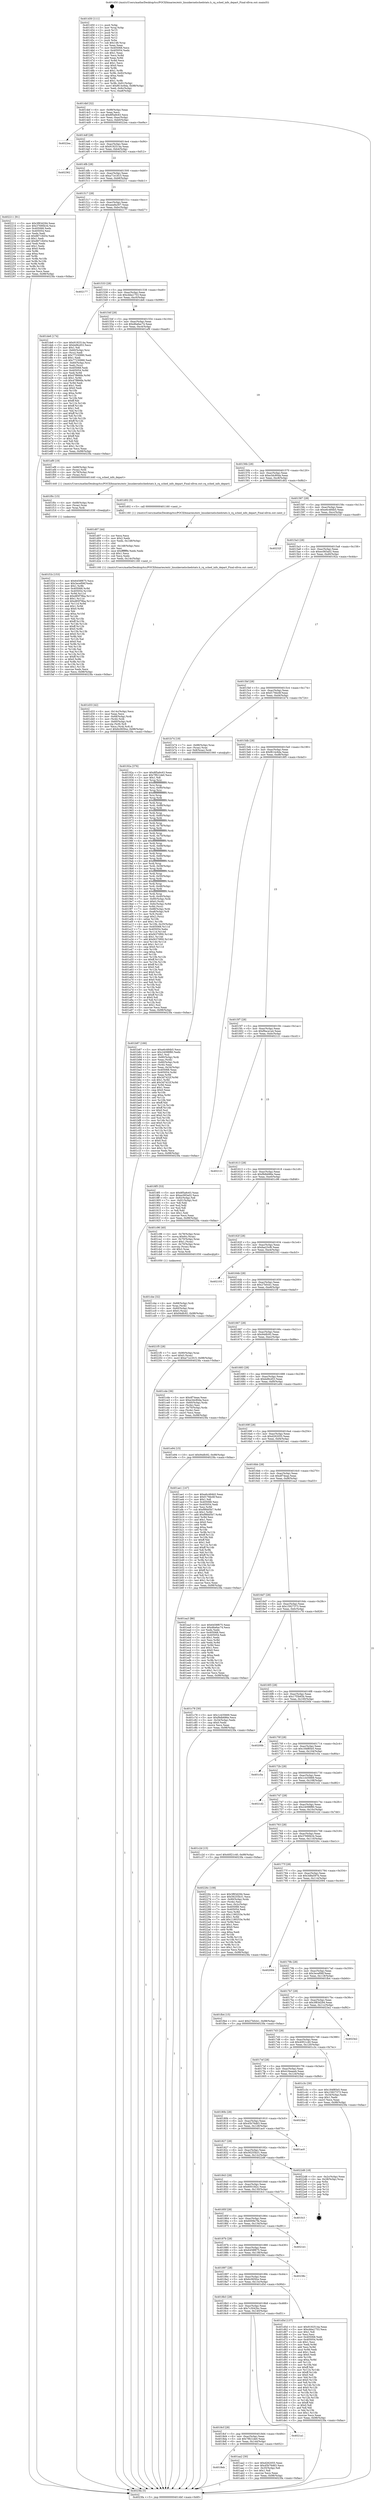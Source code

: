 digraph "0x401450" {
  label = "0x401450 (/mnt/c/Users/mathe/Desktop/tcc/POCII/binaries/extr_linuxkernelschedstats.h_rq_sched_info_depart_Final-ollvm.out::main(0))"
  labelloc = "t"
  node[shape=record]

  Entry [label="",width=0.3,height=0.3,shape=circle,fillcolor=black,style=filled]
  "0x4014bf" [label="{
     0x4014bf [32]\l
     | [instrs]\l
     &nbsp;&nbsp;0x4014bf \<+6\>: mov -0x98(%rbp),%eax\l
     &nbsp;&nbsp;0x4014c5 \<+2\>: mov %eax,%ecx\l
     &nbsp;&nbsp;0x4014c7 \<+6\>: sub $0x8f5a9c63,%ecx\l
     &nbsp;&nbsp;0x4014cd \<+6\>: mov %eax,-0xac(%rbp)\l
     &nbsp;&nbsp;0x4014d3 \<+6\>: mov %ecx,-0xb0(%rbp)\l
     &nbsp;&nbsp;0x4014d9 \<+6\>: je 00000000004022ea \<main+0xe9a\>\l
  }"]
  "0x4022ea" [label="{
     0x4022ea\l
  }", style=dashed]
  "0x4014df" [label="{
     0x4014df [28]\l
     | [instrs]\l
     &nbsp;&nbsp;0x4014df \<+5\>: jmp 00000000004014e4 \<main+0x94\>\l
     &nbsp;&nbsp;0x4014e4 \<+6\>: mov -0xac(%rbp),%eax\l
     &nbsp;&nbsp;0x4014ea \<+5\>: sub $0x9192514a,%eax\l
     &nbsp;&nbsp;0x4014ef \<+6\>: mov %eax,-0xb4(%rbp)\l
     &nbsp;&nbsp;0x4014f5 \<+6\>: je 0000000000402362 \<main+0xf12\>\l
  }"]
  Exit [label="",width=0.3,height=0.3,shape=circle,fillcolor=black,style=filled,peripheries=2]
  "0x402362" [label="{
     0x402362\l
  }", style=dashed]
  "0x4014fb" [label="{
     0x4014fb [28]\l
     | [instrs]\l
     &nbsp;&nbsp;0x4014fb \<+5\>: jmp 0000000000401500 \<main+0xb0\>\l
     &nbsp;&nbsp;0x401500 \<+6\>: mov -0xac(%rbp),%eax\l
     &nbsp;&nbsp;0x401506 \<+5\>: sub $0xa71e1815,%eax\l
     &nbsp;&nbsp;0x40150b \<+6\>: mov %eax,-0xb8(%rbp)\l
     &nbsp;&nbsp;0x401511 \<+6\>: je 0000000000402211 \<main+0xdc1\>\l
  }"]
  "0x401f1b" [label="{
     0x401f1b [153]\l
     | [instrs]\l
     &nbsp;&nbsp;0x401f1b \<+5\>: mov $0x6458f675,%ecx\l
     &nbsp;&nbsp;0x401f20 \<+5\>: mov $0x3ecef06f,%edx\l
     &nbsp;&nbsp;0x401f25 \<+3\>: mov $0x1,%r8b\l
     &nbsp;&nbsp;0x401f28 \<+8\>: mov 0x405068,%r9d\l
     &nbsp;&nbsp;0x401f30 \<+8\>: mov 0x405054,%r10d\l
     &nbsp;&nbsp;0x401f38 \<+3\>: mov %r9d,%r11d\l
     &nbsp;&nbsp;0x401f3b \<+7\>: sub $0xd85f78ba,%r11d\l
     &nbsp;&nbsp;0x401f42 \<+4\>: sub $0x1,%r11d\l
     &nbsp;&nbsp;0x401f46 \<+7\>: add $0xd85f78ba,%r11d\l
     &nbsp;&nbsp;0x401f4d \<+4\>: imul %r11d,%r9d\l
     &nbsp;&nbsp;0x401f51 \<+4\>: and $0x1,%r9d\l
     &nbsp;&nbsp;0x401f55 \<+4\>: cmp $0x0,%r9d\l
     &nbsp;&nbsp;0x401f59 \<+3\>: sete %bl\l
     &nbsp;&nbsp;0x401f5c \<+4\>: cmp $0xa,%r10d\l
     &nbsp;&nbsp;0x401f60 \<+4\>: setl %r14b\l
     &nbsp;&nbsp;0x401f64 \<+3\>: mov %bl,%r15b\l
     &nbsp;&nbsp;0x401f67 \<+4\>: xor $0xff,%r15b\l
     &nbsp;&nbsp;0x401f6b \<+3\>: mov %r14b,%r12b\l
     &nbsp;&nbsp;0x401f6e \<+4\>: xor $0xff,%r12b\l
     &nbsp;&nbsp;0x401f72 \<+4\>: xor $0x0,%r8b\l
     &nbsp;&nbsp;0x401f76 \<+3\>: mov %r15b,%r13b\l
     &nbsp;&nbsp;0x401f79 \<+4\>: and $0x0,%r13b\l
     &nbsp;&nbsp;0x401f7d \<+3\>: and %r8b,%bl\l
     &nbsp;&nbsp;0x401f80 \<+3\>: mov %r12b,%al\l
     &nbsp;&nbsp;0x401f83 \<+2\>: and $0x0,%al\l
     &nbsp;&nbsp;0x401f85 \<+3\>: and %r8b,%r14b\l
     &nbsp;&nbsp;0x401f88 \<+3\>: or %bl,%r13b\l
     &nbsp;&nbsp;0x401f8b \<+3\>: or %r14b,%al\l
     &nbsp;&nbsp;0x401f8e \<+3\>: xor %al,%r13b\l
     &nbsp;&nbsp;0x401f91 \<+3\>: or %r12b,%r15b\l
     &nbsp;&nbsp;0x401f94 \<+4\>: xor $0xff,%r15b\l
     &nbsp;&nbsp;0x401f98 \<+4\>: or $0x0,%r8b\l
     &nbsp;&nbsp;0x401f9c \<+3\>: and %r8b,%r15b\l
     &nbsp;&nbsp;0x401f9f \<+3\>: or %r15b,%r13b\l
     &nbsp;&nbsp;0x401fa2 \<+4\>: test $0x1,%r13b\l
     &nbsp;&nbsp;0x401fa6 \<+3\>: cmovne %edx,%ecx\l
     &nbsp;&nbsp;0x401fa9 \<+6\>: mov %ecx,-0x98(%rbp)\l
     &nbsp;&nbsp;0x401faf \<+5\>: jmp 00000000004023fa \<main+0xfaa\>\l
  }"]
  "0x402211" [label="{
     0x402211 [91]\l
     | [instrs]\l
     &nbsp;&nbsp;0x402211 \<+5\>: mov $0x3f83d294,%eax\l
     &nbsp;&nbsp;0x402216 \<+5\>: mov $0x37690b34,%ecx\l
     &nbsp;&nbsp;0x40221b \<+7\>: mov 0x405068,%edx\l
     &nbsp;&nbsp;0x402222 \<+7\>: mov 0x405054,%esi\l
     &nbsp;&nbsp;0x402229 \<+2\>: mov %edx,%edi\l
     &nbsp;&nbsp;0x40222b \<+6\>: sub $0x88718454,%edi\l
     &nbsp;&nbsp;0x402231 \<+3\>: sub $0x1,%edi\l
     &nbsp;&nbsp;0x402234 \<+6\>: add $0x88718454,%edi\l
     &nbsp;&nbsp;0x40223a \<+3\>: imul %edi,%edx\l
     &nbsp;&nbsp;0x40223d \<+3\>: and $0x1,%edx\l
     &nbsp;&nbsp;0x402240 \<+3\>: cmp $0x0,%edx\l
     &nbsp;&nbsp;0x402243 \<+4\>: sete %r8b\l
     &nbsp;&nbsp;0x402247 \<+3\>: cmp $0xa,%esi\l
     &nbsp;&nbsp;0x40224a \<+4\>: setl %r9b\l
     &nbsp;&nbsp;0x40224e \<+3\>: mov %r8b,%r10b\l
     &nbsp;&nbsp;0x402251 \<+3\>: and %r9b,%r10b\l
     &nbsp;&nbsp;0x402254 \<+3\>: xor %r9b,%r8b\l
     &nbsp;&nbsp;0x402257 \<+3\>: or %r8b,%r10b\l
     &nbsp;&nbsp;0x40225a \<+4\>: test $0x1,%r10b\l
     &nbsp;&nbsp;0x40225e \<+3\>: cmovne %ecx,%eax\l
     &nbsp;&nbsp;0x402261 \<+6\>: mov %eax,-0x98(%rbp)\l
     &nbsp;&nbsp;0x402267 \<+5\>: jmp 00000000004023fa \<main+0xfaa\>\l
  }"]
  "0x401517" [label="{
     0x401517 [28]\l
     | [instrs]\l
     &nbsp;&nbsp;0x401517 \<+5\>: jmp 000000000040151c \<main+0xcc\>\l
     &nbsp;&nbsp;0x40151c \<+6\>: mov -0xac(%rbp),%eax\l
     &nbsp;&nbsp;0x401522 \<+5\>: sub $0xaea9a307,%eax\l
     &nbsp;&nbsp;0x401527 \<+6\>: mov %eax,-0xbc(%rbp)\l
     &nbsp;&nbsp;0x40152d \<+6\>: je 0000000000402177 \<main+0xd27\>\l
  }"]
  "0x401f0c" [label="{
     0x401f0c [15]\l
     | [instrs]\l
     &nbsp;&nbsp;0x401f0c \<+4\>: mov -0x68(%rbp),%rax\l
     &nbsp;&nbsp;0x401f10 \<+3\>: mov (%rax),%rax\l
     &nbsp;&nbsp;0x401f13 \<+3\>: mov %rax,%rdi\l
     &nbsp;&nbsp;0x401f16 \<+5\>: call 0000000000401030 \<free@plt\>\l
     | [calls]\l
     &nbsp;&nbsp;0x401030 \{1\} (unknown)\l
  }"]
  "0x402177" [label="{
     0x402177\l
  }", style=dashed]
  "0x401533" [label="{
     0x401533 [28]\l
     | [instrs]\l
     &nbsp;&nbsp;0x401533 \<+5\>: jmp 0000000000401538 \<main+0xe8\>\l
     &nbsp;&nbsp;0x401538 \<+6\>: mov -0xac(%rbp),%eax\l
     &nbsp;&nbsp;0x40153e \<+5\>: sub $0xcbba1753,%eax\l
     &nbsp;&nbsp;0x401543 \<+6\>: mov %eax,-0xc0(%rbp)\l
     &nbsp;&nbsp;0x401549 \<+6\>: je 0000000000401de6 \<main+0x996\>\l
  }"]
  "0x401d33" [label="{
     0x401d33 [42]\l
     | [instrs]\l
     &nbsp;&nbsp;0x401d33 \<+6\>: mov -0x14c(%rbp),%ecx\l
     &nbsp;&nbsp;0x401d39 \<+3\>: imul %eax,%ecx\l
     &nbsp;&nbsp;0x401d3c \<+4\>: mov -0x68(%rbp),%rdi\l
     &nbsp;&nbsp;0x401d40 \<+3\>: mov (%rdi),%rdi\l
     &nbsp;&nbsp;0x401d43 \<+4\>: mov -0x60(%rbp),%r8\l
     &nbsp;&nbsp;0x401d47 \<+3\>: movslq (%r8),%r8\l
     &nbsp;&nbsp;0x401d4a \<+4\>: mov %ecx,(%rdi,%r8,4)\l
     &nbsp;&nbsp;0x401d4e \<+10\>: movl $0x6c065fce,-0x98(%rbp)\l
     &nbsp;&nbsp;0x401d58 \<+5\>: jmp 00000000004023fa \<main+0xfaa\>\l
  }"]
  "0x401de6" [label="{
     0x401de6 [174]\l
     | [instrs]\l
     &nbsp;&nbsp;0x401de6 \<+5\>: mov $0x9192514a,%eax\l
     &nbsp;&nbsp;0x401deb \<+5\>: mov $0xbd9cd53,%ecx\l
     &nbsp;&nbsp;0x401df0 \<+2\>: mov $0x1,%dl\l
     &nbsp;&nbsp;0x401df2 \<+4\>: mov -0x60(%rbp),%rsi\l
     &nbsp;&nbsp;0x401df6 \<+2\>: mov (%rsi),%edi\l
     &nbsp;&nbsp;0x401df8 \<+6\>: add $0x77230990,%edi\l
     &nbsp;&nbsp;0x401dfe \<+3\>: add $0x1,%edi\l
     &nbsp;&nbsp;0x401e01 \<+6\>: sub $0x77230990,%edi\l
     &nbsp;&nbsp;0x401e07 \<+4\>: mov -0x60(%rbp),%rsi\l
     &nbsp;&nbsp;0x401e0b \<+2\>: mov %edi,(%rsi)\l
     &nbsp;&nbsp;0x401e0d \<+7\>: mov 0x405068,%edi\l
     &nbsp;&nbsp;0x401e14 \<+8\>: mov 0x405054,%r8d\l
     &nbsp;&nbsp;0x401e1c \<+3\>: mov %edi,%r9d\l
     &nbsp;&nbsp;0x401e1f \<+7\>: add $0x47f866fe,%r9d\l
     &nbsp;&nbsp;0x401e26 \<+4\>: sub $0x1,%r9d\l
     &nbsp;&nbsp;0x401e2a \<+7\>: sub $0x47f866fe,%r9d\l
     &nbsp;&nbsp;0x401e31 \<+4\>: imul %r9d,%edi\l
     &nbsp;&nbsp;0x401e35 \<+3\>: and $0x1,%edi\l
     &nbsp;&nbsp;0x401e38 \<+3\>: cmp $0x0,%edi\l
     &nbsp;&nbsp;0x401e3b \<+4\>: sete %r10b\l
     &nbsp;&nbsp;0x401e3f \<+4\>: cmp $0xa,%r8d\l
     &nbsp;&nbsp;0x401e43 \<+4\>: setl %r11b\l
     &nbsp;&nbsp;0x401e47 \<+3\>: mov %r10b,%bl\l
     &nbsp;&nbsp;0x401e4a \<+3\>: xor $0xff,%bl\l
     &nbsp;&nbsp;0x401e4d \<+3\>: mov %r11b,%r14b\l
     &nbsp;&nbsp;0x401e50 \<+4\>: xor $0xff,%r14b\l
     &nbsp;&nbsp;0x401e54 \<+3\>: xor $0x1,%dl\l
     &nbsp;&nbsp;0x401e57 \<+3\>: mov %bl,%r15b\l
     &nbsp;&nbsp;0x401e5a \<+4\>: and $0xff,%r15b\l
     &nbsp;&nbsp;0x401e5e \<+3\>: and %dl,%r10b\l
     &nbsp;&nbsp;0x401e61 \<+3\>: mov %r14b,%r12b\l
     &nbsp;&nbsp;0x401e64 \<+4\>: and $0xff,%r12b\l
     &nbsp;&nbsp;0x401e68 \<+3\>: and %dl,%r11b\l
     &nbsp;&nbsp;0x401e6b \<+3\>: or %r10b,%r15b\l
     &nbsp;&nbsp;0x401e6e \<+3\>: or %r11b,%r12b\l
     &nbsp;&nbsp;0x401e71 \<+3\>: xor %r12b,%r15b\l
     &nbsp;&nbsp;0x401e74 \<+3\>: or %r14b,%bl\l
     &nbsp;&nbsp;0x401e77 \<+3\>: xor $0xff,%bl\l
     &nbsp;&nbsp;0x401e7a \<+3\>: or $0x1,%dl\l
     &nbsp;&nbsp;0x401e7d \<+2\>: and %dl,%bl\l
     &nbsp;&nbsp;0x401e7f \<+3\>: or %bl,%r15b\l
     &nbsp;&nbsp;0x401e82 \<+4\>: test $0x1,%r15b\l
     &nbsp;&nbsp;0x401e86 \<+3\>: cmovne %ecx,%eax\l
     &nbsp;&nbsp;0x401e89 \<+6\>: mov %eax,-0x98(%rbp)\l
     &nbsp;&nbsp;0x401e8f \<+5\>: jmp 00000000004023fa \<main+0xfaa\>\l
  }"]
  "0x40154f" [label="{
     0x40154f [28]\l
     | [instrs]\l
     &nbsp;&nbsp;0x40154f \<+5\>: jmp 0000000000401554 \<main+0x104\>\l
     &nbsp;&nbsp;0x401554 \<+6\>: mov -0xac(%rbp),%eax\l
     &nbsp;&nbsp;0x40155a \<+5\>: sub $0xd6a6ac74,%eax\l
     &nbsp;&nbsp;0x40155f \<+6\>: mov %eax,-0xc4(%rbp)\l
     &nbsp;&nbsp;0x401565 \<+6\>: je 0000000000401ef9 \<main+0xaa9\>\l
  }"]
  "0x401d07" [label="{
     0x401d07 [44]\l
     | [instrs]\l
     &nbsp;&nbsp;0x401d07 \<+2\>: xor %ecx,%ecx\l
     &nbsp;&nbsp;0x401d09 \<+5\>: mov $0x2,%edx\l
     &nbsp;&nbsp;0x401d0e \<+6\>: mov %edx,-0x148(%rbp)\l
     &nbsp;&nbsp;0x401d14 \<+1\>: cltd\l
     &nbsp;&nbsp;0x401d15 \<+6\>: mov -0x148(%rbp),%esi\l
     &nbsp;&nbsp;0x401d1b \<+2\>: idiv %esi\l
     &nbsp;&nbsp;0x401d1d \<+6\>: imul $0xfffffffe,%edx,%edx\l
     &nbsp;&nbsp;0x401d23 \<+3\>: sub $0x1,%ecx\l
     &nbsp;&nbsp;0x401d26 \<+2\>: sub %ecx,%edx\l
     &nbsp;&nbsp;0x401d28 \<+6\>: mov %edx,-0x14c(%rbp)\l
     &nbsp;&nbsp;0x401d2e \<+5\>: call 0000000000401160 \<next_i\>\l
     | [calls]\l
     &nbsp;&nbsp;0x401160 \{1\} (/mnt/c/Users/mathe/Desktop/tcc/POCII/binaries/extr_linuxkernelschedstats.h_rq_sched_info_depart_Final-ollvm.out::next_i)\l
  }"]
  "0x401ef9" [label="{
     0x401ef9 [19]\l
     | [instrs]\l
     &nbsp;&nbsp;0x401ef9 \<+4\>: mov -0x68(%rbp),%rax\l
     &nbsp;&nbsp;0x401efd \<+3\>: mov (%rax),%rdi\l
     &nbsp;&nbsp;0x401f00 \<+4\>: mov -0x78(%rbp),%rax\l
     &nbsp;&nbsp;0x401f04 \<+3\>: mov (%rax),%rsi\l
     &nbsp;&nbsp;0x401f07 \<+5\>: call 0000000000401440 \<rq_sched_info_depart\>\l
     | [calls]\l
     &nbsp;&nbsp;0x401440 \{1\} (/mnt/c/Users/mathe/Desktop/tcc/POCII/binaries/extr_linuxkernelschedstats.h_rq_sched_info_depart_Final-ollvm.out::rq_sched_info_depart)\l
  }"]
  "0x40156b" [label="{
     0x40156b [28]\l
     | [instrs]\l
     &nbsp;&nbsp;0x40156b \<+5\>: jmp 0000000000401570 \<main+0x120\>\l
     &nbsp;&nbsp;0x401570 \<+6\>: mov -0xac(%rbp),%eax\l
     &nbsp;&nbsp;0x401576 \<+5\>: sub $0xe3dc80da,%eax\l
     &nbsp;&nbsp;0x40157b \<+6\>: mov %eax,-0xc8(%rbp)\l
     &nbsp;&nbsp;0x401581 \<+6\>: je 0000000000401d02 \<main+0x8b2\>\l
  }"]
  "0x401cbe" [label="{
     0x401cbe [32]\l
     | [instrs]\l
     &nbsp;&nbsp;0x401cbe \<+4\>: mov -0x68(%rbp),%rdi\l
     &nbsp;&nbsp;0x401cc2 \<+3\>: mov %rax,(%rdi)\l
     &nbsp;&nbsp;0x401cc5 \<+4\>: mov -0x60(%rbp),%rax\l
     &nbsp;&nbsp;0x401cc9 \<+6\>: movl $0x0,(%rax)\l
     &nbsp;&nbsp;0x401ccf \<+10\>: movl $0x94dfc92,-0x98(%rbp)\l
     &nbsp;&nbsp;0x401cd9 \<+5\>: jmp 00000000004023fa \<main+0xfaa\>\l
  }"]
  "0x401d02" [label="{
     0x401d02 [5]\l
     | [instrs]\l
     &nbsp;&nbsp;0x401d02 \<+5\>: call 0000000000401160 \<next_i\>\l
     | [calls]\l
     &nbsp;&nbsp;0x401160 \{1\} (/mnt/c/Users/mathe/Desktop/tcc/POCII/binaries/extr_linuxkernelschedstats.h_rq_sched_info_depart_Final-ollvm.out::next_i)\l
  }"]
  "0x401587" [label="{
     0x401587 [28]\l
     | [instrs]\l
     &nbsp;&nbsp;0x401587 \<+5\>: jmp 000000000040158c \<main+0x13c\>\l
     &nbsp;&nbsp;0x40158c \<+6\>: mov -0xac(%rbp),%eax\l
     &nbsp;&nbsp;0x401592 \<+5\>: sub $0xe6c484b5,%eax\l
     &nbsp;&nbsp;0x401597 \<+6\>: mov %eax,-0xcc(%rbp)\l
     &nbsp;&nbsp;0x40159d \<+6\>: je 000000000040232f \<main+0xedf\>\l
  }"]
  "0x401b87" [label="{
     0x401b87 [166]\l
     | [instrs]\l
     &nbsp;&nbsp;0x401b87 \<+5\>: mov $0xe6c484b5,%ecx\l
     &nbsp;&nbsp;0x401b8c \<+5\>: mov $0x24098f80,%edx\l
     &nbsp;&nbsp;0x401b91 \<+3\>: mov $0x1,%sil\l
     &nbsp;&nbsp;0x401b94 \<+4\>: mov -0x80(%rbp),%rdi\l
     &nbsp;&nbsp;0x401b98 \<+2\>: mov %eax,(%rdi)\l
     &nbsp;&nbsp;0x401b9a \<+4\>: mov -0x80(%rbp),%rdi\l
     &nbsp;&nbsp;0x401b9e \<+2\>: mov (%rdi),%eax\l
     &nbsp;&nbsp;0x401ba0 \<+3\>: mov %eax,-0x34(%rbp)\l
     &nbsp;&nbsp;0x401ba3 \<+7\>: mov 0x405068,%eax\l
     &nbsp;&nbsp;0x401baa \<+8\>: mov 0x405054,%r8d\l
     &nbsp;&nbsp;0x401bb2 \<+3\>: mov %eax,%r9d\l
     &nbsp;&nbsp;0x401bb5 \<+7\>: sub $0x3d7422f,%r9d\l
     &nbsp;&nbsp;0x401bbc \<+4\>: sub $0x1,%r9d\l
     &nbsp;&nbsp;0x401bc0 \<+7\>: add $0x3d7422f,%r9d\l
     &nbsp;&nbsp;0x401bc7 \<+4\>: imul %r9d,%eax\l
     &nbsp;&nbsp;0x401bcb \<+3\>: and $0x1,%eax\l
     &nbsp;&nbsp;0x401bce \<+3\>: cmp $0x0,%eax\l
     &nbsp;&nbsp;0x401bd1 \<+4\>: sete %r10b\l
     &nbsp;&nbsp;0x401bd5 \<+4\>: cmp $0xa,%r8d\l
     &nbsp;&nbsp;0x401bd9 \<+4\>: setl %r11b\l
     &nbsp;&nbsp;0x401bdd \<+3\>: mov %r10b,%bl\l
     &nbsp;&nbsp;0x401be0 \<+3\>: xor $0xff,%bl\l
     &nbsp;&nbsp;0x401be3 \<+3\>: mov %r11b,%r14b\l
     &nbsp;&nbsp;0x401be6 \<+4\>: xor $0xff,%r14b\l
     &nbsp;&nbsp;0x401bea \<+4\>: xor $0x0,%sil\l
     &nbsp;&nbsp;0x401bee \<+3\>: mov %bl,%r15b\l
     &nbsp;&nbsp;0x401bf1 \<+4\>: and $0x0,%r15b\l
     &nbsp;&nbsp;0x401bf5 \<+3\>: and %sil,%r10b\l
     &nbsp;&nbsp;0x401bf8 \<+3\>: mov %r14b,%r12b\l
     &nbsp;&nbsp;0x401bfb \<+4\>: and $0x0,%r12b\l
     &nbsp;&nbsp;0x401bff \<+3\>: and %sil,%r11b\l
     &nbsp;&nbsp;0x401c02 \<+3\>: or %r10b,%r15b\l
     &nbsp;&nbsp;0x401c05 \<+3\>: or %r11b,%r12b\l
     &nbsp;&nbsp;0x401c08 \<+3\>: xor %r12b,%r15b\l
     &nbsp;&nbsp;0x401c0b \<+3\>: or %r14b,%bl\l
     &nbsp;&nbsp;0x401c0e \<+3\>: xor $0xff,%bl\l
     &nbsp;&nbsp;0x401c11 \<+4\>: or $0x0,%sil\l
     &nbsp;&nbsp;0x401c15 \<+3\>: and %sil,%bl\l
     &nbsp;&nbsp;0x401c18 \<+3\>: or %bl,%r15b\l
     &nbsp;&nbsp;0x401c1b \<+4\>: test $0x1,%r15b\l
     &nbsp;&nbsp;0x401c1f \<+3\>: cmovne %edx,%ecx\l
     &nbsp;&nbsp;0x401c22 \<+6\>: mov %ecx,-0x98(%rbp)\l
     &nbsp;&nbsp;0x401c28 \<+5\>: jmp 00000000004023fa \<main+0xfaa\>\l
  }"]
  "0x40232f" [label="{
     0x40232f\l
  }", style=dashed]
  "0x4015a3" [label="{
     0x4015a3 [28]\l
     | [instrs]\l
     &nbsp;&nbsp;0x4015a3 \<+5\>: jmp 00000000004015a8 \<main+0x158\>\l
     &nbsp;&nbsp;0x4015a8 \<+6\>: mov -0xac(%rbp),%eax\l
     &nbsp;&nbsp;0x4015ae \<+5\>: sub $0xec083a02,%eax\l
     &nbsp;&nbsp;0x4015b3 \<+6\>: mov %eax,-0xd0(%rbp)\l
     &nbsp;&nbsp;0x4015b9 \<+6\>: je 000000000040192a \<main+0x4da\>\l
  }"]
  "0x4018eb" [label="{
     0x4018eb\l
  }", style=dashed]
  "0x40192a" [label="{
     0x40192a [376]\l
     | [instrs]\l
     &nbsp;&nbsp;0x40192a \<+5\>: mov $0x8f5a9c63,%eax\l
     &nbsp;&nbsp;0x40192f \<+5\>: mov $0x7f821de0,%ecx\l
     &nbsp;&nbsp;0x401934 \<+2\>: mov $0x1,%dl\l
     &nbsp;&nbsp;0x401936 \<+3\>: mov %rsp,%rsi\l
     &nbsp;&nbsp;0x401939 \<+4\>: add $0xfffffffffffffff0,%rsi\l
     &nbsp;&nbsp;0x40193d \<+3\>: mov %rsi,%rsp\l
     &nbsp;&nbsp;0x401940 \<+7\>: mov %rsi,-0x90(%rbp)\l
     &nbsp;&nbsp;0x401947 \<+3\>: mov %rsp,%rsi\l
     &nbsp;&nbsp;0x40194a \<+4\>: add $0xfffffffffffffff0,%rsi\l
     &nbsp;&nbsp;0x40194e \<+3\>: mov %rsi,%rsp\l
     &nbsp;&nbsp;0x401951 \<+3\>: mov %rsp,%rdi\l
     &nbsp;&nbsp;0x401954 \<+4\>: add $0xfffffffffffffff0,%rdi\l
     &nbsp;&nbsp;0x401958 \<+3\>: mov %rdi,%rsp\l
     &nbsp;&nbsp;0x40195b \<+7\>: mov %rdi,-0x88(%rbp)\l
     &nbsp;&nbsp;0x401962 \<+3\>: mov %rsp,%rdi\l
     &nbsp;&nbsp;0x401965 \<+4\>: add $0xfffffffffffffff0,%rdi\l
     &nbsp;&nbsp;0x401969 \<+3\>: mov %rdi,%rsp\l
     &nbsp;&nbsp;0x40196c \<+4\>: mov %rdi,-0x80(%rbp)\l
     &nbsp;&nbsp;0x401970 \<+3\>: mov %rsp,%rdi\l
     &nbsp;&nbsp;0x401973 \<+4\>: add $0xfffffffffffffff0,%rdi\l
     &nbsp;&nbsp;0x401977 \<+3\>: mov %rdi,%rsp\l
     &nbsp;&nbsp;0x40197a \<+4\>: mov %rdi,-0x78(%rbp)\l
     &nbsp;&nbsp;0x40197e \<+3\>: mov %rsp,%rdi\l
     &nbsp;&nbsp;0x401981 \<+4\>: add $0xfffffffffffffff0,%rdi\l
     &nbsp;&nbsp;0x401985 \<+3\>: mov %rdi,%rsp\l
     &nbsp;&nbsp;0x401988 \<+4\>: mov %rdi,-0x70(%rbp)\l
     &nbsp;&nbsp;0x40198c \<+3\>: mov %rsp,%rdi\l
     &nbsp;&nbsp;0x40198f \<+4\>: add $0xfffffffffffffff0,%rdi\l
     &nbsp;&nbsp;0x401993 \<+3\>: mov %rdi,%rsp\l
     &nbsp;&nbsp;0x401996 \<+4\>: mov %rdi,-0x68(%rbp)\l
     &nbsp;&nbsp;0x40199a \<+3\>: mov %rsp,%rdi\l
     &nbsp;&nbsp;0x40199d \<+4\>: add $0xfffffffffffffff0,%rdi\l
     &nbsp;&nbsp;0x4019a1 \<+3\>: mov %rdi,%rsp\l
     &nbsp;&nbsp;0x4019a4 \<+4\>: mov %rdi,-0x60(%rbp)\l
     &nbsp;&nbsp;0x4019a8 \<+3\>: mov %rsp,%rdi\l
     &nbsp;&nbsp;0x4019ab \<+4\>: add $0xfffffffffffffff0,%rdi\l
     &nbsp;&nbsp;0x4019af \<+3\>: mov %rdi,%rsp\l
     &nbsp;&nbsp;0x4019b2 \<+4\>: mov %rdi,-0x58(%rbp)\l
     &nbsp;&nbsp;0x4019b6 \<+3\>: mov %rsp,%rdi\l
     &nbsp;&nbsp;0x4019b9 \<+4\>: add $0xfffffffffffffff0,%rdi\l
     &nbsp;&nbsp;0x4019bd \<+3\>: mov %rdi,%rsp\l
     &nbsp;&nbsp;0x4019c0 \<+4\>: mov %rdi,-0x50(%rbp)\l
     &nbsp;&nbsp;0x4019c4 \<+3\>: mov %rsp,%rdi\l
     &nbsp;&nbsp;0x4019c7 \<+4\>: add $0xfffffffffffffff0,%rdi\l
     &nbsp;&nbsp;0x4019cb \<+3\>: mov %rdi,%rsp\l
     &nbsp;&nbsp;0x4019ce \<+4\>: mov %rdi,-0x48(%rbp)\l
     &nbsp;&nbsp;0x4019d2 \<+3\>: mov %rsp,%rdi\l
     &nbsp;&nbsp;0x4019d5 \<+4\>: add $0xfffffffffffffff0,%rdi\l
     &nbsp;&nbsp;0x4019d9 \<+3\>: mov %rdi,%rsp\l
     &nbsp;&nbsp;0x4019dc \<+4\>: mov %rdi,-0x40(%rbp)\l
     &nbsp;&nbsp;0x4019e0 \<+7\>: mov -0x90(%rbp),%rdi\l
     &nbsp;&nbsp;0x4019e7 \<+6\>: movl $0x0,(%rdi)\l
     &nbsp;&nbsp;0x4019ed \<+7\>: mov -0x9c(%rbp),%r8d\l
     &nbsp;&nbsp;0x4019f4 \<+3\>: mov %r8d,(%rsi)\l
     &nbsp;&nbsp;0x4019f7 \<+7\>: mov -0x88(%rbp),%rdi\l
     &nbsp;&nbsp;0x4019fe \<+7\>: mov -0xa8(%rbp),%r9\l
     &nbsp;&nbsp;0x401a05 \<+3\>: mov %r9,(%rdi)\l
     &nbsp;&nbsp;0x401a08 \<+3\>: cmpl $0x2,(%rsi)\l
     &nbsp;&nbsp;0x401a0b \<+4\>: setne %r10b\l
     &nbsp;&nbsp;0x401a0f \<+4\>: and $0x1,%r10b\l
     &nbsp;&nbsp;0x401a13 \<+4\>: mov %r10b,-0x35(%rbp)\l
     &nbsp;&nbsp;0x401a17 \<+8\>: mov 0x405068,%r11d\l
     &nbsp;&nbsp;0x401a1f \<+7\>: mov 0x405054,%ebx\l
     &nbsp;&nbsp;0x401a26 \<+3\>: mov %r11d,%r14d\l
     &nbsp;&nbsp;0x401a29 \<+7\>: sub $0xf4370f00,%r14d\l
     &nbsp;&nbsp;0x401a30 \<+4\>: sub $0x1,%r14d\l
     &nbsp;&nbsp;0x401a34 \<+7\>: add $0xf4370f00,%r14d\l
     &nbsp;&nbsp;0x401a3b \<+4\>: imul %r14d,%r11d\l
     &nbsp;&nbsp;0x401a3f \<+4\>: and $0x1,%r11d\l
     &nbsp;&nbsp;0x401a43 \<+4\>: cmp $0x0,%r11d\l
     &nbsp;&nbsp;0x401a47 \<+4\>: sete %r10b\l
     &nbsp;&nbsp;0x401a4b \<+3\>: cmp $0xa,%ebx\l
     &nbsp;&nbsp;0x401a4e \<+4\>: setl %r15b\l
     &nbsp;&nbsp;0x401a52 \<+3\>: mov %r10b,%r12b\l
     &nbsp;&nbsp;0x401a55 \<+4\>: xor $0xff,%r12b\l
     &nbsp;&nbsp;0x401a59 \<+3\>: mov %r15b,%r13b\l
     &nbsp;&nbsp;0x401a5c \<+4\>: xor $0xff,%r13b\l
     &nbsp;&nbsp;0x401a60 \<+3\>: xor $0x0,%dl\l
     &nbsp;&nbsp;0x401a63 \<+3\>: mov %r12b,%sil\l
     &nbsp;&nbsp;0x401a66 \<+4\>: and $0x0,%sil\l
     &nbsp;&nbsp;0x401a6a \<+3\>: and %dl,%r10b\l
     &nbsp;&nbsp;0x401a6d \<+3\>: mov %r13b,%dil\l
     &nbsp;&nbsp;0x401a70 \<+4\>: and $0x0,%dil\l
     &nbsp;&nbsp;0x401a74 \<+3\>: and %dl,%r15b\l
     &nbsp;&nbsp;0x401a77 \<+3\>: or %r10b,%sil\l
     &nbsp;&nbsp;0x401a7a \<+3\>: or %r15b,%dil\l
     &nbsp;&nbsp;0x401a7d \<+3\>: xor %dil,%sil\l
     &nbsp;&nbsp;0x401a80 \<+3\>: or %r13b,%r12b\l
     &nbsp;&nbsp;0x401a83 \<+4\>: xor $0xff,%r12b\l
     &nbsp;&nbsp;0x401a87 \<+3\>: or $0x0,%dl\l
     &nbsp;&nbsp;0x401a8a \<+3\>: and %dl,%r12b\l
     &nbsp;&nbsp;0x401a8d \<+3\>: or %r12b,%sil\l
     &nbsp;&nbsp;0x401a90 \<+4\>: test $0x1,%sil\l
     &nbsp;&nbsp;0x401a94 \<+3\>: cmovne %ecx,%eax\l
     &nbsp;&nbsp;0x401a97 \<+6\>: mov %eax,-0x98(%rbp)\l
     &nbsp;&nbsp;0x401a9d \<+5\>: jmp 00000000004023fa \<main+0xfaa\>\l
  }"]
  "0x4015bf" [label="{
     0x4015bf [28]\l
     | [instrs]\l
     &nbsp;&nbsp;0x4015bf \<+5\>: jmp 00000000004015c4 \<main+0x174\>\l
     &nbsp;&nbsp;0x4015c4 \<+6\>: mov -0xac(%rbp),%eax\l
     &nbsp;&nbsp;0x4015ca \<+5\>: sub $0xf179dc6f,%eax\l
     &nbsp;&nbsp;0x4015cf \<+6\>: mov %eax,-0xd4(%rbp)\l
     &nbsp;&nbsp;0x4015d5 \<+6\>: je 0000000000401b74 \<main+0x724\>\l
  }"]
  "0x401aa2" [label="{
     0x401aa2 [30]\l
     | [instrs]\l
     &nbsp;&nbsp;0x401aa2 \<+5\>: mov $0xd262055,%eax\l
     &nbsp;&nbsp;0x401aa7 \<+5\>: mov $0x45b76d63,%ecx\l
     &nbsp;&nbsp;0x401aac \<+3\>: mov -0x35(%rbp),%dl\l
     &nbsp;&nbsp;0x401aaf \<+3\>: test $0x1,%dl\l
     &nbsp;&nbsp;0x401ab2 \<+3\>: cmovne %ecx,%eax\l
     &nbsp;&nbsp;0x401ab5 \<+6\>: mov %eax,-0x98(%rbp)\l
     &nbsp;&nbsp;0x401abb \<+5\>: jmp 00000000004023fa \<main+0xfaa\>\l
  }"]
  "0x401b74" [label="{
     0x401b74 [19]\l
     | [instrs]\l
     &nbsp;&nbsp;0x401b74 \<+7\>: mov -0x88(%rbp),%rax\l
     &nbsp;&nbsp;0x401b7b \<+3\>: mov (%rax),%rax\l
     &nbsp;&nbsp;0x401b7e \<+4\>: mov 0x8(%rax),%rdi\l
     &nbsp;&nbsp;0x401b82 \<+5\>: call 0000000000401060 \<atoi@plt\>\l
     | [calls]\l
     &nbsp;&nbsp;0x401060 \{1\} (unknown)\l
  }"]
  "0x4015db" [label="{
     0x4015db [28]\l
     | [instrs]\l
     &nbsp;&nbsp;0x4015db \<+5\>: jmp 00000000004015e0 \<main+0x190\>\l
     &nbsp;&nbsp;0x4015e0 \<+6\>: mov -0xac(%rbp),%eax\l
     &nbsp;&nbsp;0x4015e6 \<+5\>: sub $0xf614c6da,%eax\l
     &nbsp;&nbsp;0x4015eb \<+6\>: mov %eax,-0xd8(%rbp)\l
     &nbsp;&nbsp;0x4015f1 \<+6\>: je 00000000004018f5 \<main+0x4a5\>\l
  }"]
  "0x4018cf" [label="{
     0x4018cf [28]\l
     | [instrs]\l
     &nbsp;&nbsp;0x4018cf \<+5\>: jmp 00000000004018d4 \<main+0x484\>\l
     &nbsp;&nbsp;0x4018d4 \<+6\>: mov -0xac(%rbp),%eax\l
     &nbsp;&nbsp;0x4018da \<+5\>: sub $0x7f821de0,%eax\l
     &nbsp;&nbsp;0x4018df \<+6\>: mov %eax,-0x144(%rbp)\l
     &nbsp;&nbsp;0x4018e5 \<+6\>: je 0000000000401aa2 \<main+0x652\>\l
  }"]
  "0x4018f5" [label="{
     0x4018f5 [53]\l
     | [instrs]\l
     &nbsp;&nbsp;0x4018f5 \<+5\>: mov $0x8f5a9c63,%eax\l
     &nbsp;&nbsp;0x4018fa \<+5\>: mov $0xec083a02,%ecx\l
     &nbsp;&nbsp;0x4018ff \<+6\>: mov -0x92(%rbp),%dl\l
     &nbsp;&nbsp;0x401905 \<+7\>: mov -0x91(%rbp),%sil\l
     &nbsp;&nbsp;0x40190c \<+3\>: mov %dl,%dil\l
     &nbsp;&nbsp;0x40190f \<+3\>: and %sil,%dil\l
     &nbsp;&nbsp;0x401912 \<+3\>: xor %sil,%dl\l
     &nbsp;&nbsp;0x401915 \<+3\>: or %dl,%dil\l
     &nbsp;&nbsp;0x401918 \<+4\>: test $0x1,%dil\l
     &nbsp;&nbsp;0x40191c \<+3\>: cmovne %ecx,%eax\l
     &nbsp;&nbsp;0x40191f \<+6\>: mov %eax,-0x98(%rbp)\l
     &nbsp;&nbsp;0x401925 \<+5\>: jmp 00000000004023fa \<main+0xfaa\>\l
  }"]
  "0x4015f7" [label="{
     0x4015f7 [28]\l
     | [instrs]\l
     &nbsp;&nbsp;0x4015f7 \<+5\>: jmp 00000000004015fc \<main+0x1ac\>\l
     &nbsp;&nbsp;0x4015fc \<+6\>: mov -0xac(%rbp),%eax\l
     &nbsp;&nbsp;0x401602 \<+5\>: sub $0xf9aca1a4,%eax\l
     &nbsp;&nbsp;0x401607 \<+6\>: mov %eax,-0xdc(%rbp)\l
     &nbsp;&nbsp;0x40160d \<+6\>: je 0000000000402121 \<main+0xcd1\>\l
  }"]
  "0x4023fa" [label="{
     0x4023fa [5]\l
     | [instrs]\l
     &nbsp;&nbsp;0x4023fa \<+5\>: jmp 00000000004014bf \<main+0x6f\>\l
  }"]
  "0x401450" [label="{
     0x401450 [111]\l
     | [instrs]\l
     &nbsp;&nbsp;0x401450 \<+1\>: push %rbp\l
     &nbsp;&nbsp;0x401451 \<+3\>: mov %rsp,%rbp\l
     &nbsp;&nbsp;0x401454 \<+2\>: push %r15\l
     &nbsp;&nbsp;0x401456 \<+2\>: push %r14\l
     &nbsp;&nbsp;0x401458 \<+2\>: push %r13\l
     &nbsp;&nbsp;0x40145a \<+2\>: push %r12\l
     &nbsp;&nbsp;0x40145c \<+1\>: push %rbx\l
     &nbsp;&nbsp;0x40145d \<+7\>: sub $0x148,%rsp\l
     &nbsp;&nbsp;0x401464 \<+2\>: xor %eax,%eax\l
     &nbsp;&nbsp;0x401466 \<+7\>: mov 0x405068,%ecx\l
     &nbsp;&nbsp;0x40146d \<+7\>: mov 0x405054,%edx\l
     &nbsp;&nbsp;0x401474 \<+3\>: sub $0x1,%eax\l
     &nbsp;&nbsp;0x401477 \<+3\>: mov %ecx,%r8d\l
     &nbsp;&nbsp;0x40147a \<+3\>: add %eax,%r8d\l
     &nbsp;&nbsp;0x40147d \<+4\>: imul %r8d,%ecx\l
     &nbsp;&nbsp;0x401481 \<+3\>: and $0x1,%ecx\l
     &nbsp;&nbsp;0x401484 \<+3\>: cmp $0x0,%ecx\l
     &nbsp;&nbsp;0x401487 \<+4\>: sete %r9b\l
     &nbsp;&nbsp;0x40148b \<+4\>: and $0x1,%r9b\l
     &nbsp;&nbsp;0x40148f \<+7\>: mov %r9b,-0x92(%rbp)\l
     &nbsp;&nbsp;0x401496 \<+3\>: cmp $0xa,%edx\l
     &nbsp;&nbsp;0x401499 \<+4\>: setl %r9b\l
     &nbsp;&nbsp;0x40149d \<+4\>: and $0x1,%r9b\l
     &nbsp;&nbsp;0x4014a1 \<+7\>: mov %r9b,-0x91(%rbp)\l
     &nbsp;&nbsp;0x4014a8 \<+10\>: movl $0xf614c6da,-0x98(%rbp)\l
     &nbsp;&nbsp;0x4014b2 \<+6\>: mov %edi,-0x9c(%rbp)\l
     &nbsp;&nbsp;0x4014b8 \<+7\>: mov %rsi,-0xa8(%rbp)\l
  }"]
  "0x4021a1" [label="{
     0x4021a1\l
  }", style=dashed]
  "0x4018b3" [label="{
     0x4018b3 [28]\l
     | [instrs]\l
     &nbsp;&nbsp;0x4018b3 \<+5\>: jmp 00000000004018b8 \<main+0x468\>\l
     &nbsp;&nbsp;0x4018b8 \<+6\>: mov -0xac(%rbp),%eax\l
     &nbsp;&nbsp;0x4018be \<+5\>: sub $0x7c3042bc,%eax\l
     &nbsp;&nbsp;0x4018c3 \<+6\>: mov %eax,-0x140(%rbp)\l
     &nbsp;&nbsp;0x4018c9 \<+6\>: je 00000000004021a1 \<main+0xd51\>\l
  }"]
  "0x402121" [label="{
     0x402121\l
  }", style=dashed]
  "0x401613" [label="{
     0x401613 [28]\l
     | [instrs]\l
     &nbsp;&nbsp;0x401613 \<+5\>: jmp 0000000000401618 \<main+0x1c8\>\l
     &nbsp;&nbsp;0x401618 \<+6\>: mov -0xac(%rbp),%eax\l
     &nbsp;&nbsp;0x40161e \<+5\>: sub $0xf9db686e,%eax\l
     &nbsp;&nbsp;0x401623 \<+6\>: mov %eax,-0xe0(%rbp)\l
     &nbsp;&nbsp;0x401629 \<+6\>: je 0000000000401c96 \<main+0x846\>\l
  }"]
  "0x401d5d" [label="{
     0x401d5d [137]\l
     | [instrs]\l
     &nbsp;&nbsp;0x401d5d \<+5\>: mov $0x9192514a,%eax\l
     &nbsp;&nbsp;0x401d62 \<+5\>: mov $0xcbba1753,%ecx\l
     &nbsp;&nbsp;0x401d67 \<+2\>: mov $0x1,%dl\l
     &nbsp;&nbsp;0x401d69 \<+2\>: xor %esi,%esi\l
     &nbsp;&nbsp;0x401d6b \<+7\>: mov 0x405068,%edi\l
     &nbsp;&nbsp;0x401d72 \<+8\>: mov 0x405054,%r8d\l
     &nbsp;&nbsp;0x401d7a \<+3\>: sub $0x1,%esi\l
     &nbsp;&nbsp;0x401d7d \<+3\>: mov %edi,%r9d\l
     &nbsp;&nbsp;0x401d80 \<+3\>: add %esi,%r9d\l
     &nbsp;&nbsp;0x401d83 \<+4\>: imul %r9d,%edi\l
     &nbsp;&nbsp;0x401d87 \<+3\>: and $0x1,%edi\l
     &nbsp;&nbsp;0x401d8a \<+3\>: cmp $0x0,%edi\l
     &nbsp;&nbsp;0x401d8d \<+4\>: sete %r10b\l
     &nbsp;&nbsp;0x401d91 \<+4\>: cmp $0xa,%r8d\l
     &nbsp;&nbsp;0x401d95 \<+4\>: setl %r11b\l
     &nbsp;&nbsp;0x401d99 \<+3\>: mov %r10b,%bl\l
     &nbsp;&nbsp;0x401d9c \<+3\>: xor $0xff,%bl\l
     &nbsp;&nbsp;0x401d9f \<+3\>: mov %r11b,%r14b\l
     &nbsp;&nbsp;0x401da2 \<+4\>: xor $0xff,%r14b\l
     &nbsp;&nbsp;0x401da6 \<+3\>: xor $0x0,%dl\l
     &nbsp;&nbsp;0x401da9 \<+3\>: mov %bl,%r15b\l
     &nbsp;&nbsp;0x401dac \<+4\>: and $0x0,%r15b\l
     &nbsp;&nbsp;0x401db0 \<+3\>: and %dl,%r10b\l
     &nbsp;&nbsp;0x401db3 \<+3\>: mov %r14b,%r12b\l
     &nbsp;&nbsp;0x401db6 \<+4\>: and $0x0,%r12b\l
     &nbsp;&nbsp;0x401dba \<+3\>: and %dl,%r11b\l
     &nbsp;&nbsp;0x401dbd \<+3\>: or %r10b,%r15b\l
     &nbsp;&nbsp;0x401dc0 \<+3\>: or %r11b,%r12b\l
     &nbsp;&nbsp;0x401dc3 \<+3\>: xor %r12b,%r15b\l
     &nbsp;&nbsp;0x401dc6 \<+3\>: or %r14b,%bl\l
     &nbsp;&nbsp;0x401dc9 \<+3\>: xor $0xff,%bl\l
     &nbsp;&nbsp;0x401dcc \<+3\>: or $0x0,%dl\l
     &nbsp;&nbsp;0x401dcf \<+2\>: and %dl,%bl\l
     &nbsp;&nbsp;0x401dd1 \<+3\>: or %bl,%r15b\l
     &nbsp;&nbsp;0x401dd4 \<+4\>: test $0x1,%r15b\l
     &nbsp;&nbsp;0x401dd8 \<+3\>: cmovne %ecx,%eax\l
     &nbsp;&nbsp;0x401ddb \<+6\>: mov %eax,-0x98(%rbp)\l
     &nbsp;&nbsp;0x401de1 \<+5\>: jmp 00000000004023fa \<main+0xfaa\>\l
  }"]
  "0x401c96" [label="{
     0x401c96 [40]\l
     | [instrs]\l
     &nbsp;&nbsp;0x401c96 \<+4\>: mov -0x78(%rbp),%rax\l
     &nbsp;&nbsp;0x401c9a \<+7\>: movq $0x64,(%rax)\l
     &nbsp;&nbsp;0x401ca1 \<+4\>: mov -0x70(%rbp),%rax\l
     &nbsp;&nbsp;0x401ca5 \<+6\>: movl $0x1,(%rax)\l
     &nbsp;&nbsp;0x401cab \<+4\>: mov -0x70(%rbp),%rax\l
     &nbsp;&nbsp;0x401caf \<+3\>: movslq (%rax),%rax\l
     &nbsp;&nbsp;0x401cb2 \<+4\>: shl $0x2,%rax\l
     &nbsp;&nbsp;0x401cb6 \<+3\>: mov %rax,%rdi\l
     &nbsp;&nbsp;0x401cb9 \<+5\>: call 0000000000401050 \<malloc@plt\>\l
     | [calls]\l
     &nbsp;&nbsp;0x401050 \{1\} (unknown)\l
  }"]
  "0x40162f" [label="{
     0x40162f [28]\l
     | [instrs]\l
     &nbsp;&nbsp;0x40162f \<+5\>: jmp 0000000000401634 \<main+0x1e4\>\l
     &nbsp;&nbsp;0x401634 \<+6\>: mov -0xac(%rbp),%eax\l
     &nbsp;&nbsp;0x40163a \<+5\>: sub $0xfaa23cf6,%eax\l
     &nbsp;&nbsp;0x40163f \<+6\>: mov %eax,-0xe4(%rbp)\l
     &nbsp;&nbsp;0x401645 \<+6\>: je 0000000000402103 \<main+0xcb3\>\l
  }"]
  "0x401897" [label="{
     0x401897 [28]\l
     | [instrs]\l
     &nbsp;&nbsp;0x401897 \<+5\>: jmp 000000000040189c \<main+0x44c\>\l
     &nbsp;&nbsp;0x40189c \<+6\>: mov -0xac(%rbp),%eax\l
     &nbsp;&nbsp;0x4018a2 \<+5\>: sub $0x6c065fce,%eax\l
     &nbsp;&nbsp;0x4018a7 \<+6\>: mov %eax,-0x13c(%rbp)\l
     &nbsp;&nbsp;0x4018ad \<+6\>: je 0000000000401d5d \<main+0x90d\>\l
  }"]
  "0x402103" [label="{
     0x402103\l
  }", style=dashed]
  "0x40164b" [label="{
     0x40164b [28]\l
     | [instrs]\l
     &nbsp;&nbsp;0x40164b \<+5\>: jmp 0000000000401650 \<main+0x200\>\l
     &nbsp;&nbsp;0x401650 \<+6\>: mov -0xac(%rbp),%eax\l
     &nbsp;&nbsp;0x401656 \<+5\>: sub $0x27b0cb1,%eax\l
     &nbsp;&nbsp;0x40165b \<+6\>: mov %eax,-0xe8(%rbp)\l
     &nbsp;&nbsp;0x401661 \<+6\>: je 00000000004021f5 \<main+0xda5\>\l
  }"]
  "0x40238c" [label="{
     0x40238c\l
  }", style=dashed]
  "0x4021f5" [label="{
     0x4021f5 [28]\l
     | [instrs]\l
     &nbsp;&nbsp;0x4021f5 \<+7\>: mov -0x90(%rbp),%rax\l
     &nbsp;&nbsp;0x4021fc \<+6\>: movl $0x0,(%rax)\l
     &nbsp;&nbsp;0x402202 \<+10\>: movl $0xa71e1815,-0x98(%rbp)\l
     &nbsp;&nbsp;0x40220c \<+5\>: jmp 00000000004023fa \<main+0xfaa\>\l
  }"]
  "0x401667" [label="{
     0x401667 [28]\l
     | [instrs]\l
     &nbsp;&nbsp;0x401667 \<+5\>: jmp 000000000040166c \<main+0x21c\>\l
     &nbsp;&nbsp;0x40166c \<+6\>: mov -0xac(%rbp),%eax\l
     &nbsp;&nbsp;0x401672 \<+5\>: sub $0x94dfc92,%eax\l
     &nbsp;&nbsp;0x401677 \<+6\>: mov %eax,-0xec(%rbp)\l
     &nbsp;&nbsp;0x40167d \<+6\>: je 0000000000401cde \<main+0x88e\>\l
  }"]
  "0x40187b" [label="{
     0x40187b [28]\l
     | [instrs]\l
     &nbsp;&nbsp;0x40187b \<+5\>: jmp 0000000000401880 \<main+0x430\>\l
     &nbsp;&nbsp;0x401880 \<+6\>: mov -0xac(%rbp),%eax\l
     &nbsp;&nbsp;0x401886 \<+5\>: sub $0x6458f675,%eax\l
     &nbsp;&nbsp;0x40188b \<+6\>: mov %eax,-0x138(%rbp)\l
     &nbsp;&nbsp;0x401891 \<+6\>: je 000000000040238c \<main+0xf3c\>\l
  }"]
  "0x401cde" [label="{
     0x401cde [36]\l
     | [instrs]\l
     &nbsp;&nbsp;0x401cde \<+5\>: mov $0xdf74eae,%eax\l
     &nbsp;&nbsp;0x401ce3 \<+5\>: mov $0xe3dc80da,%ecx\l
     &nbsp;&nbsp;0x401ce8 \<+4\>: mov -0x60(%rbp),%rdx\l
     &nbsp;&nbsp;0x401cec \<+2\>: mov (%rdx),%esi\l
     &nbsp;&nbsp;0x401cee \<+4\>: mov -0x70(%rbp),%rdx\l
     &nbsp;&nbsp;0x401cf2 \<+2\>: cmp (%rdx),%esi\l
     &nbsp;&nbsp;0x401cf4 \<+3\>: cmovl %ecx,%eax\l
     &nbsp;&nbsp;0x401cf7 \<+6\>: mov %eax,-0x98(%rbp)\l
     &nbsp;&nbsp;0x401cfd \<+5\>: jmp 00000000004023fa \<main+0xfaa\>\l
  }"]
  "0x401683" [label="{
     0x401683 [28]\l
     | [instrs]\l
     &nbsp;&nbsp;0x401683 \<+5\>: jmp 0000000000401688 \<main+0x238\>\l
     &nbsp;&nbsp;0x401688 \<+6\>: mov -0xac(%rbp),%eax\l
     &nbsp;&nbsp;0x40168e \<+5\>: sub $0xbd9cd53,%eax\l
     &nbsp;&nbsp;0x401693 \<+6\>: mov %eax,-0xf0(%rbp)\l
     &nbsp;&nbsp;0x401699 \<+6\>: je 0000000000401e94 \<main+0xa44\>\l
  }"]
  "0x4021e1" [label="{
     0x4021e1\l
  }", style=dashed]
  "0x401e94" [label="{
     0x401e94 [15]\l
     | [instrs]\l
     &nbsp;&nbsp;0x401e94 \<+10\>: movl $0x94dfc92,-0x98(%rbp)\l
     &nbsp;&nbsp;0x401e9e \<+5\>: jmp 00000000004023fa \<main+0xfaa\>\l
  }"]
  "0x40169f" [label="{
     0x40169f [28]\l
     | [instrs]\l
     &nbsp;&nbsp;0x40169f \<+5\>: jmp 00000000004016a4 \<main+0x254\>\l
     &nbsp;&nbsp;0x4016a4 \<+6\>: mov -0xac(%rbp),%eax\l
     &nbsp;&nbsp;0x4016aa \<+5\>: sub $0xd262055,%eax\l
     &nbsp;&nbsp;0x4016af \<+6\>: mov %eax,-0xf4(%rbp)\l
     &nbsp;&nbsp;0x4016b5 \<+6\>: je 0000000000401ae1 \<main+0x691\>\l
  }"]
  "0x40185f" [label="{
     0x40185f [28]\l
     | [instrs]\l
     &nbsp;&nbsp;0x40185f \<+5\>: jmp 0000000000401864 \<main+0x414\>\l
     &nbsp;&nbsp;0x401864 \<+6\>: mov -0xac(%rbp),%eax\l
     &nbsp;&nbsp;0x40186a \<+5\>: sub $0x6009e7fe,%eax\l
     &nbsp;&nbsp;0x40186f \<+6\>: mov %eax,-0x134(%rbp)\l
     &nbsp;&nbsp;0x401875 \<+6\>: je 00000000004021e1 \<main+0xd91\>\l
  }"]
  "0x401ae1" [label="{
     0x401ae1 [147]\l
     | [instrs]\l
     &nbsp;&nbsp;0x401ae1 \<+5\>: mov $0xe6c484b5,%eax\l
     &nbsp;&nbsp;0x401ae6 \<+5\>: mov $0xf179dc6f,%ecx\l
     &nbsp;&nbsp;0x401aeb \<+2\>: mov $0x1,%dl\l
     &nbsp;&nbsp;0x401aed \<+7\>: mov 0x405068,%esi\l
     &nbsp;&nbsp;0x401af4 \<+7\>: mov 0x405054,%edi\l
     &nbsp;&nbsp;0x401afb \<+3\>: mov %esi,%r8d\l
     &nbsp;&nbsp;0x401afe \<+7\>: sub $0xf9fdd5b7,%r8d\l
     &nbsp;&nbsp;0x401b05 \<+4\>: sub $0x1,%r8d\l
     &nbsp;&nbsp;0x401b09 \<+7\>: add $0xf9fdd5b7,%r8d\l
     &nbsp;&nbsp;0x401b10 \<+4\>: imul %r8d,%esi\l
     &nbsp;&nbsp;0x401b14 \<+3\>: and $0x1,%esi\l
     &nbsp;&nbsp;0x401b17 \<+3\>: cmp $0x0,%esi\l
     &nbsp;&nbsp;0x401b1a \<+4\>: sete %r9b\l
     &nbsp;&nbsp;0x401b1e \<+3\>: cmp $0xa,%edi\l
     &nbsp;&nbsp;0x401b21 \<+4\>: setl %r10b\l
     &nbsp;&nbsp;0x401b25 \<+3\>: mov %r9b,%r11b\l
     &nbsp;&nbsp;0x401b28 \<+4\>: xor $0xff,%r11b\l
     &nbsp;&nbsp;0x401b2c \<+3\>: mov %r10b,%bl\l
     &nbsp;&nbsp;0x401b2f \<+3\>: xor $0xff,%bl\l
     &nbsp;&nbsp;0x401b32 \<+3\>: xor $0x1,%dl\l
     &nbsp;&nbsp;0x401b35 \<+3\>: mov %r11b,%r14b\l
     &nbsp;&nbsp;0x401b38 \<+4\>: and $0xff,%r14b\l
     &nbsp;&nbsp;0x401b3c \<+3\>: and %dl,%r9b\l
     &nbsp;&nbsp;0x401b3f \<+3\>: mov %bl,%r15b\l
     &nbsp;&nbsp;0x401b42 \<+4\>: and $0xff,%r15b\l
     &nbsp;&nbsp;0x401b46 \<+3\>: and %dl,%r10b\l
     &nbsp;&nbsp;0x401b49 \<+3\>: or %r9b,%r14b\l
     &nbsp;&nbsp;0x401b4c \<+3\>: or %r10b,%r15b\l
     &nbsp;&nbsp;0x401b4f \<+3\>: xor %r15b,%r14b\l
     &nbsp;&nbsp;0x401b52 \<+3\>: or %bl,%r11b\l
     &nbsp;&nbsp;0x401b55 \<+4\>: xor $0xff,%r11b\l
     &nbsp;&nbsp;0x401b59 \<+3\>: or $0x1,%dl\l
     &nbsp;&nbsp;0x401b5c \<+3\>: and %dl,%r11b\l
     &nbsp;&nbsp;0x401b5f \<+3\>: or %r11b,%r14b\l
     &nbsp;&nbsp;0x401b62 \<+4\>: test $0x1,%r14b\l
     &nbsp;&nbsp;0x401b66 \<+3\>: cmovne %ecx,%eax\l
     &nbsp;&nbsp;0x401b69 \<+6\>: mov %eax,-0x98(%rbp)\l
     &nbsp;&nbsp;0x401b6f \<+5\>: jmp 00000000004023fa \<main+0xfaa\>\l
  }"]
  "0x4016bb" [label="{
     0x4016bb [28]\l
     | [instrs]\l
     &nbsp;&nbsp;0x4016bb \<+5\>: jmp 00000000004016c0 \<main+0x270\>\l
     &nbsp;&nbsp;0x4016c0 \<+6\>: mov -0xac(%rbp),%eax\l
     &nbsp;&nbsp;0x4016c6 \<+5\>: sub $0xdf74eae,%eax\l
     &nbsp;&nbsp;0x4016cb \<+6\>: mov %eax,-0xf8(%rbp)\l
     &nbsp;&nbsp;0x4016d1 \<+6\>: je 0000000000401ea3 \<main+0xa53\>\l
  }"]
  "0x401fc3" [label="{
     0x401fc3\l
  }", style=dashed]
  "0x401ea3" [label="{
     0x401ea3 [86]\l
     | [instrs]\l
     &nbsp;&nbsp;0x401ea3 \<+5\>: mov $0x6458f675,%eax\l
     &nbsp;&nbsp;0x401ea8 \<+5\>: mov $0xd6a6ac74,%ecx\l
     &nbsp;&nbsp;0x401ead \<+2\>: xor %edx,%edx\l
     &nbsp;&nbsp;0x401eaf \<+7\>: mov 0x405068,%esi\l
     &nbsp;&nbsp;0x401eb6 \<+7\>: mov 0x405054,%edi\l
     &nbsp;&nbsp;0x401ebd \<+3\>: sub $0x1,%edx\l
     &nbsp;&nbsp;0x401ec0 \<+3\>: mov %esi,%r8d\l
     &nbsp;&nbsp;0x401ec3 \<+3\>: add %edx,%r8d\l
     &nbsp;&nbsp;0x401ec6 \<+4\>: imul %r8d,%esi\l
     &nbsp;&nbsp;0x401eca \<+3\>: and $0x1,%esi\l
     &nbsp;&nbsp;0x401ecd \<+3\>: cmp $0x0,%esi\l
     &nbsp;&nbsp;0x401ed0 \<+4\>: sete %r9b\l
     &nbsp;&nbsp;0x401ed4 \<+3\>: cmp $0xa,%edi\l
     &nbsp;&nbsp;0x401ed7 \<+4\>: setl %r10b\l
     &nbsp;&nbsp;0x401edb \<+3\>: mov %r9b,%r11b\l
     &nbsp;&nbsp;0x401ede \<+3\>: and %r10b,%r11b\l
     &nbsp;&nbsp;0x401ee1 \<+3\>: xor %r10b,%r9b\l
     &nbsp;&nbsp;0x401ee4 \<+3\>: or %r9b,%r11b\l
     &nbsp;&nbsp;0x401ee7 \<+4\>: test $0x1,%r11b\l
     &nbsp;&nbsp;0x401eeb \<+3\>: cmovne %ecx,%eax\l
     &nbsp;&nbsp;0x401eee \<+6\>: mov %eax,-0x98(%rbp)\l
     &nbsp;&nbsp;0x401ef4 \<+5\>: jmp 00000000004023fa \<main+0xfaa\>\l
  }"]
  "0x4016d7" [label="{
     0x4016d7 [28]\l
     | [instrs]\l
     &nbsp;&nbsp;0x4016d7 \<+5\>: jmp 00000000004016dc \<main+0x28c\>\l
     &nbsp;&nbsp;0x4016dc \<+6\>: mov -0xac(%rbp),%eax\l
     &nbsp;&nbsp;0x4016e2 \<+5\>: sub $0x15927373,%eax\l
     &nbsp;&nbsp;0x4016e7 \<+6\>: mov %eax,-0xfc(%rbp)\l
     &nbsp;&nbsp;0x4016ed \<+6\>: je 0000000000401c78 \<main+0x828\>\l
  }"]
  "0x401843" [label="{
     0x401843 [28]\l
     | [instrs]\l
     &nbsp;&nbsp;0x401843 \<+5\>: jmp 0000000000401848 \<main+0x3f8\>\l
     &nbsp;&nbsp;0x401848 \<+6\>: mov -0xac(%rbp),%eax\l
     &nbsp;&nbsp;0x40184e \<+5\>: sub $0x6001fd2c,%eax\l
     &nbsp;&nbsp;0x401853 \<+6\>: mov %eax,-0x130(%rbp)\l
     &nbsp;&nbsp;0x401859 \<+6\>: je 0000000000401fc3 \<main+0xb73\>\l
  }"]
  "0x401c78" [label="{
     0x401c78 [30]\l
     | [instrs]\l
     &nbsp;&nbsp;0x401c78 \<+5\>: mov $0x1c435669,%eax\l
     &nbsp;&nbsp;0x401c7d \<+5\>: mov $0xf9db686e,%ecx\l
     &nbsp;&nbsp;0x401c82 \<+3\>: mov -0x34(%rbp),%edx\l
     &nbsp;&nbsp;0x401c85 \<+3\>: cmp $0x0,%edx\l
     &nbsp;&nbsp;0x401c88 \<+3\>: cmove %ecx,%eax\l
     &nbsp;&nbsp;0x401c8b \<+6\>: mov %eax,-0x98(%rbp)\l
     &nbsp;&nbsp;0x401c91 \<+5\>: jmp 00000000004023fa \<main+0xfaa\>\l
  }"]
  "0x4016f3" [label="{
     0x4016f3 [28]\l
     | [instrs]\l
     &nbsp;&nbsp;0x4016f3 \<+5\>: jmp 00000000004016f8 \<main+0x2a8\>\l
     &nbsp;&nbsp;0x4016f8 \<+6\>: mov -0xac(%rbp),%eax\l
     &nbsp;&nbsp;0x4016fe \<+5\>: sub $0x17f3b65b,%eax\l
     &nbsp;&nbsp;0x401703 \<+6\>: mov %eax,-0x100(%rbp)\l
     &nbsp;&nbsp;0x401709 \<+6\>: je 000000000040200b \<main+0xbbb\>\l
  }"]
  "0x4022d8" [label="{
     0x4022d8 [18]\l
     | [instrs]\l
     &nbsp;&nbsp;0x4022d8 \<+3\>: mov -0x2c(%rbp),%eax\l
     &nbsp;&nbsp;0x4022db \<+4\>: lea -0x28(%rbp),%rsp\l
     &nbsp;&nbsp;0x4022df \<+1\>: pop %rbx\l
     &nbsp;&nbsp;0x4022e0 \<+2\>: pop %r12\l
     &nbsp;&nbsp;0x4022e2 \<+2\>: pop %r13\l
     &nbsp;&nbsp;0x4022e4 \<+2\>: pop %r14\l
     &nbsp;&nbsp;0x4022e6 \<+2\>: pop %r15\l
     &nbsp;&nbsp;0x4022e8 \<+1\>: pop %rbp\l
     &nbsp;&nbsp;0x4022e9 \<+1\>: ret\l
  }"]
  "0x40200b" [label="{
     0x40200b\l
  }", style=dashed]
  "0x40170f" [label="{
     0x40170f [28]\l
     | [instrs]\l
     &nbsp;&nbsp;0x40170f \<+5\>: jmp 0000000000401714 \<main+0x2c4\>\l
     &nbsp;&nbsp;0x401714 \<+6\>: mov -0xac(%rbp),%eax\l
     &nbsp;&nbsp;0x40171a \<+5\>: sub $0x184f85e5,%eax\l
     &nbsp;&nbsp;0x40171f \<+6\>: mov %eax,-0x104(%rbp)\l
     &nbsp;&nbsp;0x401725 \<+6\>: je 0000000000401c5a \<main+0x80a\>\l
  }"]
  "0x401827" [label="{
     0x401827 [28]\l
     | [instrs]\l
     &nbsp;&nbsp;0x401827 \<+5\>: jmp 000000000040182c \<main+0x3dc\>\l
     &nbsp;&nbsp;0x40182c \<+6\>: mov -0xac(%rbp),%eax\l
     &nbsp;&nbsp;0x401832 \<+5\>: sub $0x56255b31,%eax\l
     &nbsp;&nbsp;0x401837 \<+6\>: mov %eax,-0x12c(%rbp)\l
     &nbsp;&nbsp;0x40183d \<+6\>: je 00000000004022d8 \<main+0xe88\>\l
  }"]
  "0x401c5a" [label="{
     0x401c5a\l
  }", style=dashed]
  "0x40172b" [label="{
     0x40172b [28]\l
     | [instrs]\l
     &nbsp;&nbsp;0x40172b \<+5\>: jmp 0000000000401730 \<main+0x2e0\>\l
     &nbsp;&nbsp;0x401730 \<+6\>: mov -0xac(%rbp),%eax\l
     &nbsp;&nbsp;0x401736 \<+5\>: sub $0x1c435669,%eax\l
     &nbsp;&nbsp;0x40173b \<+6\>: mov %eax,-0x108(%rbp)\l
     &nbsp;&nbsp;0x401741 \<+6\>: je 00000000004021d2 \<main+0xd82\>\l
  }"]
  "0x401ac0" [label="{
     0x401ac0\l
  }", style=dashed]
  "0x4021d2" [label="{
     0x4021d2\l
  }", style=dashed]
  "0x401747" [label="{
     0x401747 [28]\l
     | [instrs]\l
     &nbsp;&nbsp;0x401747 \<+5\>: jmp 000000000040174c \<main+0x2fc\>\l
     &nbsp;&nbsp;0x40174c \<+6\>: mov -0xac(%rbp),%eax\l
     &nbsp;&nbsp;0x401752 \<+5\>: sub $0x24098f80,%eax\l
     &nbsp;&nbsp;0x401757 \<+6\>: mov %eax,-0x10c(%rbp)\l
     &nbsp;&nbsp;0x40175d \<+6\>: je 0000000000401c2d \<main+0x7dd\>\l
  }"]
  "0x40180b" [label="{
     0x40180b [28]\l
     | [instrs]\l
     &nbsp;&nbsp;0x40180b \<+5\>: jmp 0000000000401810 \<main+0x3c0\>\l
     &nbsp;&nbsp;0x401810 \<+6\>: mov -0xac(%rbp),%eax\l
     &nbsp;&nbsp;0x401816 \<+5\>: sub $0x45b76d63,%eax\l
     &nbsp;&nbsp;0x40181b \<+6\>: mov %eax,-0x128(%rbp)\l
     &nbsp;&nbsp;0x401821 \<+6\>: je 0000000000401ac0 \<main+0x670\>\l
  }"]
  "0x401c2d" [label="{
     0x401c2d [15]\l
     | [instrs]\l
     &nbsp;&nbsp;0x401c2d \<+10\>: movl $0x40f21c40,-0x98(%rbp)\l
     &nbsp;&nbsp;0x401c37 \<+5\>: jmp 00000000004023fa \<main+0xfaa\>\l
  }"]
  "0x401763" [label="{
     0x401763 [28]\l
     | [instrs]\l
     &nbsp;&nbsp;0x401763 \<+5\>: jmp 0000000000401768 \<main+0x318\>\l
     &nbsp;&nbsp;0x401768 \<+6\>: mov -0xac(%rbp),%eax\l
     &nbsp;&nbsp;0x40176e \<+5\>: sub $0x37690b34,%eax\l
     &nbsp;&nbsp;0x401773 \<+6\>: mov %eax,-0x110(%rbp)\l
     &nbsp;&nbsp;0x401779 \<+6\>: je 000000000040226c \<main+0xe1c\>\l
  }"]
  "0x4023bd" [label="{
     0x4023bd\l
  }", style=dashed]
  "0x40226c" [label="{
     0x40226c [108]\l
     | [instrs]\l
     &nbsp;&nbsp;0x40226c \<+5\>: mov $0x3f83d294,%eax\l
     &nbsp;&nbsp;0x402271 \<+5\>: mov $0x56255b31,%ecx\l
     &nbsp;&nbsp;0x402276 \<+7\>: mov -0x90(%rbp),%rdx\l
     &nbsp;&nbsp;0x40227d \<+2\>: mov (%rdx),%esi\l
     &nbsp;&nbsp;0x40227f \<+3\>: mov %esi,-0x2c(%rbp)\l
     &nbsp;&nbsp;0x402282 \<+7\>: mov 0x405068,%esi\l
     &nbsp;&nbsp;0x402289 \<+7\>: mov 0x405054,%edi\l
     &nbsp;&nbsp;0x402290 \<+3\>: mov %esi,%r8d\l
     &nbsp;&nbsp;0x402293 \<+7\>: sub $0x1190253e,%r8d\l
     &nbsp;&nbsp;0x40229a \<+4\>: sub $0x1,%r8d\l
     &nbsp;&nbsp;0x40229e \<+7\>: add $0x1190253e,%r8d\l
     &nbsp;&nbsp;0x4022a5 \<+4\>: imul %r8d,%esi\l
     &nbsp;&nbsp;0x4022a9 \<+3\>: and $0x1,%esi\l
     &nbsp;&nbsp;0x4022ac \<+3\>: cmp $0x0,%esi\l
     &nbsp;&nbsp;0x4022af \<+4\>: sete %r9b\l
     &nbsp;&nbsp;0x4022b3 \<+3\>: cmp $0xa,%edi\l
     &nbsp;&nbsp;0x4022b6 \<+4\>: setl %r10b\l
     &nbsp;&nbsp;0x4022ba \<+3\>: mov %r9b,%r11b\l
     &nbsp;&nbsp;0x4022bd \<+3\>: and %r10b,%r11b\l
     &nbsp;&nbsp;0x4022c0 \<+3\>: xor %r10b,%r9b\l
     &nbsp;&nbsp;0x4022c3 \<+3\>: or %r9b,%r11b\l
     &nbsp;&nbsp;0x4022c6 \<+4\>: test $0x1,%r11b\l
     &nbsp;&nbsp;0x4022ca \<+3\>: cmovne %ecx,%eax\l
     &nbsp;&nbsp;0x4022cd \<+6\>: mov %eax,-0x98(%rbp)\l
     &nbsp;&nbsp;0x4022d3 \<+5\>: jmp 00000000004023fa \<main+0xfaa\>\l
  }"]
  "0x40177f" [label="{
     0x40177f [28]\l
     | [instrs]\l
     &nbsp;&nbsp;0x40177f \<+5\>: jmp 0000000000401784 \<main+0x334\>\l
     &nbsp;&nbsp;0x401784 \<+6\>: mov -0xac(%rbp),%eax\l
     &nbsp;&nbsp;0x40178a \<+5\>: sub $0x3d8a597b,%eax\l
     &nbsp;&nbsp;0x40178f \<+6\>: mov %eax,-0x114(%rbp)\l
     &nbsp;&nbsp;0x401795 \<+6\>: je 0000000000402094 \<main+0xc44\>\l
  }"]
  "0x4017ef" [label="{
     0x4017ef [28]\l
     | [instrs]\l
     &nbsp;&nbsp;0x4017ef \<+5\>: jmp 00000000004017f4 \<main+0x3a4\>\l
     &nbsp;&nbsp;0x4017f4 \<+6\>: mov -0xac(%rbp),%eax\l
     &nbsp;&nbsp;0x4017fa \<+5\>: sub $0x416eaeeb,%eax\l
     &nbsp;&nbsp;0x4017ff \<+6\>: mov %eax,-0x124(%rbp)\l
     &nbsp;&nbsp;0x401805 \<+6\>: je 00000000004023bd \<main+0xf6d\>\l
  }"]
  "0x402094" [label="{
     0x402094\l
  }", style=dashed]
  "0x40179b" [label="{
     0x40179b [28]\l
     | [instrs]\l
     &nbsp;&nbsp;0x40179b \<+5\>: jmp 00000000004017a0 \<main+0x350\>\l
     &nbsp;&nbsp;0x4017a0 \<+6\>: mov -0xac(%rbp),%eax\l
     &nbsp;&nbsp;0x4017a6 \<+5\>: sub $0x3ecef06f,%eax\l
     &nbsp;&nbsp;0x4017ab \<+6\>: mov %eax,-0x118(%rbp)\l
     &nbsp;&nbsp;0x4017b1 \<+6\>: je 0000000000401fb4 \<main+0xb64\>\l
  }"]
  "0x401c3c" [label="{
     0x401c3c [30]\l
     | [instrs]\l
     &nbsp;&nbsp;0x401c3c \<+5\>: mov $0x184f85e5,%eax\l
     &nbsp;&nbsp;0x401c41 \<+5\>: mov $0x15927373,%ecx\l
     &nbsp;&nbsp;0x401c46 \<+3\>: mov -0x34(%rbp),%edx\l
     &nbsp;&nbsp;0x401c49 \<+3\>: cmp $0x1,%edx\l
     &nbsp;&nbsp;0x401c4c \<+3\>: cmovl %ecx,%eax\l
     &nbsp;&nbsp;0x401c4f \<+6\>: mov %eax,-0x98(%rbp)\l
     &nbsp;&nbsp;0x401c55 \<+5\>: jmp 00000000004023fa \<main+0xfaa\>\l
  }"]
  "0x401fb4" [label="{
     0x401fb4 [15]\l
     | [instrs]\l
     &nbsp;&nbsp;0x401fb4 \<+10\>: movl $0x27b0cb1,-0x98(%rbp)\l
     &nbsp;&nbsp;0x401fbe \<+5\>: jmp 00000000004023fa \<main+0xfaa\>\l
  }"]
  "0x4017b7" [label="{
     0x4017b7 [28]\l
     | [instrs]\l
     &nbsp;&nbsp;0x4017b7 \<+5\>: jmp 00000000004017bc \<main+0x36c\>\l
     &nbsp;&nbsp;0x4017bc \<+6\>: mov -0xac(%rbp),%eax\l
     &nbsp;&nbsp;0x4017c2 \<+5\>: sub $0x3f83d294,%eax\l
     &nbsp;&nbsp;0x4017c7 \<+6\>: mov %eax,-0x11c(%rbp)\l
     &nbsp;&nbsp;0x4017cd \<+6\>: je 00000000004023e2 \<main+0xf92\>\l
  }"]
  "0x4017d3" [label="{
     0x4017d3 [28]\l
     | [instrs]\l
     &nbsp;&nbsp;0x4017d3 \<+5\>: jmp 00000000004017d8 \<main+0x388\>\l
     &nbsp;&nbsp;0x4017d8 \<+6\>: mov -0xac(%rbp),%eax\l
     &nbsp;&nbsp;0x4017de \<+5\>: sub $0x40f21c40,%eax\l
     &nbsp;&nbsp;0x4017e3 \<+6\>: mov %eax,-0x120(%rbp)\l
     &nbsp;&nbsp;0x4017e9 \<+6\>: je 0000000000401c3c \<main+0x7ec\>\l
  }"]
  "0x4023e2" [label="{
     0x4023e2\l
  }", style=dashed]
  Entry -> "0x401450" [label=" 1"]
  "0x4014bf" -> "0x4022ea" [label=" 0"]
  "0x4014bf" -> "0x4014df" [label=" 22"]
  "0x4022d8" -> Exit [label=" 1"]
  "0x4014df" -> "0x402362" [label=" 0"]
  "0x4014df" -> "0x4014fb" [label=" 22"]
  "0x40226c" -> "0x4023fa" [label=" 1"]
  "0x4014fb" -> "0x402211" [label=" 1"]
  "0x4014fb" -> "0x401517" [label=" 21"]
  "0x402211" -> "0x4023fa" [label=" 1"]
  "0x401517" -> "0x402177" [label=" 0"]
  "0x401517" -> "0x401533" [label=" 21"]
  "0x4021f5" -> "0x4023fa" [label=" 1"]
  "0x401533" -> "0x401de6" [label=" 1"]
  "0x401533" -> "0x40154f" [label=" 20"]
  "0x401fb4" -> "0x4023fa" [label=" 1"]
  "0x40154f" -> "0x401ef9" [label=" 1"]
  "0x40154f" -> "0x40156b" [label=" 19"]
  "0x401f1b" -> "0x4023fa" [label=" 1"]
  "0x40156b" -> "0x401d02" [label=" 1"]
  "0x40156b" -> "0x401587" [label=" 18"]
  "0x401f0c" -> "0x401f1b" [label=" 1"]
  "0x401587" -> "0x40232f" [label=" 0"]
  "0x401587" -> "0x4015a3" [label=" 18"]
  "0x401ef9" -> "0x401f0c" [label=" 1"]
  "0x4015a3" -> "0x40192a" [label=" 1"]
  "0x4015a3" -> "0x4015bf" [label=" 17"]
  "0x401ea3" -> "0x4023fa" [label=" 1"]
  "0x4015bf" -> "0x401b74" [label=" 1"]
  "0x4015bf" -> "0x4015db" [label=" 16"]
  "0x401e94" -> "0x4023fa" [label=" 1"]
  "0x4015db" -> "0x4018f5" [label=" 1"]
  "0x4015db" -> "0x4015f7" [label=" 15"]
  "0x4018f5" -> "0x4023fa" [label=" 1"]
  "0x401450" -> "0x4014bf" [label=" 1"]
  "0x4023fa" -> "0x4014bf" [label=" 21"]
  "0x401d5d" -> "0x4023fa" [label=" 1"]
  "0x40192a" -> "0x4023fa" [label=" 1"]
  "0x401d33" -> "0x4023fa" [label=" 1"]
  "0x4015f7" -> "0x402121" [label=" 0"]
  "0x4015f7" -> "0x401613" [label=" 15"]
  "0x401d02" -> "0x401d07" [label=" 1"]
  "0x401613" -> "0x401c96" [label=" 1"]
  "0x401613" -> "0x40162f" [label=" 14"]
  "0x401cde" -> "0x4023fa" [label=" 2"]
  "0x40162f" -> "0x402103" [label=" 0"]
  "0x40162f" -> "0x40164b" [label=" 14"]
  "0x401c96" -> "0x401cbe" [label=" 1"]
  "0x40164b" -> "0x4021f5" [label=" 1"]
  "0x40164b" -> "0x401667" [label=" 13"]
  "0x401c78" -> "0x4023fa" [label=" 1"]
  "0x401667" -> "0x401cde" [label=" 2"]
  "0x401667" -> "0x401683" [label=" 11"]
  "0x401c2d" -> "0x4023fa" [label=" 1"]
  "0x401683" -> "0x401e94" [label=" 1"]
  "0x401683" -> "0x40169f" [label=" 10"]
  "0x401b87" -> "0x4023fa" [label=" 1"]
  "0x40169f" -> "0x401ae1" [label=" 1"]
  "0x40169f" -> "0x4016bb" [label=" 9"]
  "0x401ae1" -> "0x4023fa" [label=" 1"]
  "0x4016bb" -> "0x401ea3" [label=" 1"]
  "0x4016bb" -> "0x4016d7" [label=" 8"]
  "0x401aa2" -> "0x4023fa" [label=" 1"]
  "0x4016d7" -> "0x401c78" [label=" 1"]
  "0x4016d7" -> "0x4016f3" [label=" 7"]
  "0x4018cf" -> "0x401aa2" [label=" 1"]
  "0x4016f3" -> "0x40200b" [label=" 0"]
  "0x4016f3" -> "0x40170f" [label=" 7"]
  "0x401de6" -> "0x4023fa" [label=" 1"]
  "0x40170f" -> "0x401c5a" [label=" 0"]
  "0x40170f" -> "0x40172b" [label=" 7"]
  "0x4018b3" -> "0x4021a1" [label=" 0"]
  "0x40172b" -> "0x4021d2" [label=" 0"]
  "0x40172b" -> "0x401747" [label=" 7"]
  "0x401d07" -> "0x401d33" [label=" 1"]
  "0x401747" -> "0x401c2d" [label=" 1"]
  "0x401747" -> "0x401763" [label=" 6"]
  "0x401897" -> "0x401d5d" [label=" 1"]
  "0x401763" -> "0x40226c" [label=" 1"]
  "0x401763" -> "0x40177f" [label=" 5"]
  "0x401cbe" -> "0x4023fa" [label=" 1"]
  "0x40177f" -> "0x402094" [label=" 0"]
  "0x40177f" -> "0x40179b" [label=" 5"]
  "0x40187b" -> "0x40238c" [label=" 0"]
  "0x40179b" -> "0x401fb4" [label=" 1"]
  "0x40179b" -> "0x4017b7" [label=" 4"]
  "0x401c3c" -> "0x4023fa" [label=" 1"]
  "0x4017b7" -> "0x4023e2" [label=" 0"]
  "0x4017b7" -> "0x4017d3" [label=" 4"]
  "0x40185f" -> "0x40187b" [label=" 2"]
  "0x4017d3" -> "0x401c3c" [label=" 1"]
  "0x4017d3" -> "0x4017ef" [label=" 3"]
  "0x40187b" -> "0x401897" [label=" 2"]
  "0x4017ef" -> "0x4023bd" [label=" 0"]
  "0x4017ef" -> "0x40180b" [label=" 3"]
  "0x401897" -> "0x4018b3" [label=" 1"]
  "0x40180b" -> "0x401ac0" [label=" 0"]
  "0x40180b" -> "0x401827" [label=" 3"]
  "0x4018b3" -> "0x4018cf" [label=" 1"]
  "0x401827" -> "0x4022d8" [label=" 1"]
  "0x401827" -> "0x401843" [label=" 2"]
  "0x4018cf" -> "0x4018eb" [label=" 0"]
  "0x401843" -> "0x401fc3" [label=" 0"]
  "0x401843" -> "0x40185f" [label=" 2"]
  "0x401b74" -> "0x401b87" [label=" 1"]
  "0x40185f" -> "0x4021e1" [label=" 0"]
}
